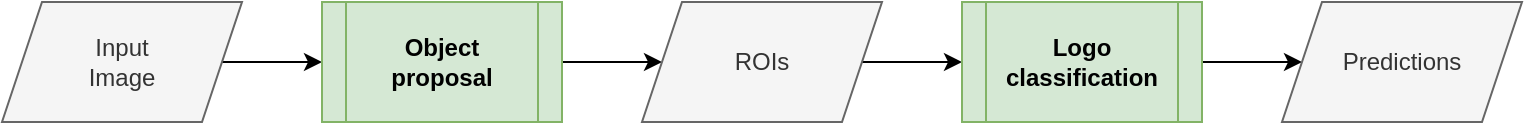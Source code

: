 <mxfile version="18.1.3" type="device"><diagram id="xZDseiDDIM-MBZvZAdiw" name="Page-1"><mxGraphModel dx="980" dy="997" grid="1" gridSize="10" guides="1" tooltips="1" connect="1" arrows="1" fold="1" page="1" pageScale="1" pageWidth="827" pageHeight="1169" math="0" shadow="0"><root><mxCell id="0"/><mxCell id="1" parent="0"/><mxCell id="W0V4VmYA3O0XYauc46DZ-6" style="edgeStyle=orthogonalEdgeStyle;rounded=0;orthogonalLoop=1;jettySize=auto;html=1;exitX=1;exitY=0.5;exitDx=0;exitDy=0;entryX=0;entryY=0.5;entryDx=0;entryDy=0;" edge="1" parent="1" source="W0V4VmYA3O0XYauc46DZ-1" target="W0V4VmYA3O0XYauc46DZ-2"><mxGeometry relative="1" as="geometry"/></mxCell><mxCell id="W0V4VmYA3O0XYauc46DZ-1" value="Input&lt;br&gt;Image" style="shape=parallelogram;perimeter=parallelogramPerimeter;whiteSpace=wrap;html=1;fixedSize=1;fillColor=#f5f5f5;fontColor=#333333;strokeColor=#666666;" vertex="1" parent="1"><mxGeometry width="120" height="60" as="geometry"/></mxCell><mxCell id="W0V4VmYA3O0XYauc46DZ-7" style="edgeStyle=orthogonalEdgeStyle;rounded=0;orthogonalLoop=1;jettySize=auto;html=1;exitX=1;exitY=0.5;exitDx=0;exitDy=0;entryX=0;entryY=0.5;entryDx=0;entryDy=0;" edge="1" parent="1" source="W0V4VmYA3O0XYauc46DZ-2" target="W0V4VmYA3O0XYauc46DZ-3"><mxGeometry relative="1" as="geometry"/></mxCell><mxCell id="W0V4VmYA3O0XYauc46DZ-2" value="Object&lt;br&gt;proposal" style="shape=process;whiteSpace=wrap;html=1;backgroundOutline=1;fillColor=#d5e8d4;strokeColor=#82b366;fontStyle=1" vertex="1" parent="1"><mxGeometry x="160" width="120" height="60" as="geometry"/></mxCell><mxCell id="W0V4VmYA3O0XYauc46DZ-8" style="edgeStyle=orthogonalEdgeStyle;rounded=0;orthogonalLoop=1;jettySize=auto;html=1;exitX=1;exitY=0.5;exitDx=0;exitDy=0;entryX=0;entryY=0.5;entryDx=0;entryDy=0;" edge="1" parent="1" source="W0V4VmYA3O0XYauc46DZ-3" target="W0V4VmYA3O0XYauc46DZ-4"><mxGeometry relative="1" as="geometry"/></mxCell><mxCell id="W0V4VmYA3O0XYauc46DZ-3" value="ROIs" style="shape=parallelogram;perimeter=parallelogramPerimeter;whiteSpace=wrap;html=1;fixedSize=1;fillColor=#f5f5f5;fontColor=#333333;strokeColor=#666666;" vertex="1" parent="1"><mxGeometry x="320" width="120" height="60" as="geometry"/></mxCell><mxCell id="W0V4VmYA3O0XYauc46DZ-9" style="edgeStyle=orthogonalEdgeStyle;rounded=0;orthogonalLoop=1;jettySize=auto;html=1;exitX=1;exitY=0.5;exitDx=0;exitDy=0;entryX=0;entryY=0.5;entryDx=0;entryDy=0;" edge="1" parent="1" source="W0V4VmYA3O0XYauc46DZ-4" target="W0V4VmYA3O0XYauc46DZ-5"><mxGeometry relative="1" as="geometry"/></mxCell><mxCell id="W0V4VmYA3O0XYauc46DZ-4" value="Logo&lt;br&gt;classification" style="shape=process;whiteSpace=wrap;html=1;backgroundOutline=1;fillColor=#d5e8d4;strokeColor=#82b366;fontStyle=1" vertex="1" parent="1"><mxGeometry x="480" width="120" height="60" as="geometry"/></mxCell><mxCell id="W0V4VmYA3O0XYauc46DZ-5" value="Predictions" style="shape=parallelogram;perimeter=parallelogramPerimeter;whiteSpace=wrap;html=1;fixedSize=1;fillColor=#f5f5f5;fontColor=#333333;strokeColor=#666666;" vertex="1" parent="1"><mxGeometry x="640" width="120" height="60" as="geometry"/></mxCell></root></mxGraphModel></diagram></mxfile>